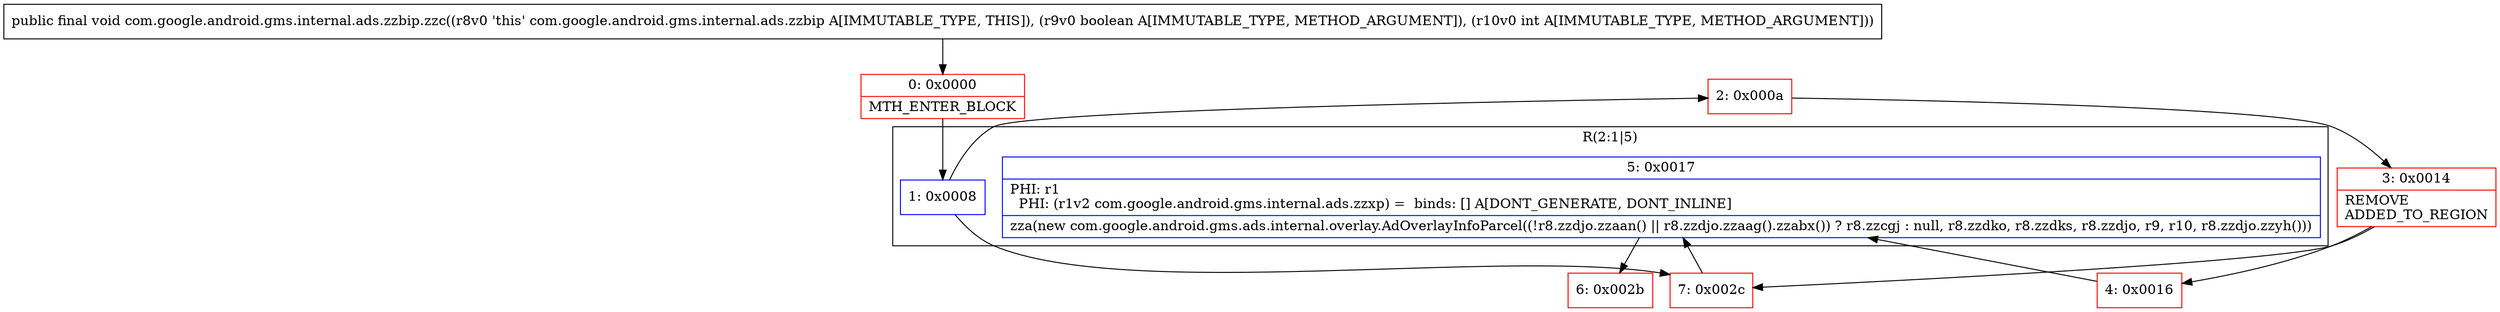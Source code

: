 digraph "CFG forcom.google.android.gms.internal.ads.zzbip.zzc(ZI)V" {
subgraph cluster_Region_324554319 {
label = "R(2:1|5)";
node [shape=record,color=blue];
Node_1 [shape=record,label="{1\:\ 0x0008}"];
Node_5 [shape=record,label="{5\:\ 0x0017|PHI: r1 \l  PHI: (r1v2 com.google.android.gms.internal.ads.zzxp) =  binds: [] A[DONT_GENERATE, DONT_INLINE]\l|zza(new com.google.android.gms.ads.internal.overlay.AdOverlayInfoParcel((!r8.zzdjo.zzaan() \|\| r8.zzdjo.zzaag().zzabx()) ? r8.zzcgj : null, r8.zzdko, r8.zzdks, r8.zzdjo, r9, r10, r8.zzdjo.zzyh()))\l}"];
}
Node_0 [shape=record,color=red,label="{0\:\ 0x0000|MTH_ENTER_BLOCK\l}"];
Node_2 [shape=record,color=red,label="{2\:\ 0x000a}"];
Node_3 [shape=record,color=red,label="{3\:\ 0x0014|REMOVE\lADDED_TO_REGION\l}"];
Node_4 [shape=record,color=red,label="{4\:\ 0x0016}"];
Node_6 [shape=record,color=red,label="{6\:\ 0x002b}"];
Node_7 [shape=record,color=red,label="{7\:\ 0x002c}"];
MethodNode[shape=record,label="{public final void com.google.android.gms.internal.ads.zzbip.zzc((r8v0 'this' com.google.android.gms.internal.ads.zzbip A[IMMUTABLE_TYPE, THIS]), (r9v0 boolean A[IMMUTABLE_TYPE, METHOD_ARGUMENT]), (r10v0 int A[IMMUTABLE_TYPE, METHOD_ARGUMENT])) }"];
MethodNode -> Node_0;
Node_1 -> Node_2;
Node_1 -> Node_7;
Node_5 -> Node_6;
Node_0 -> Node_1;
Node_2 -> Node_3;
Node_3 -> Node_4;
Node_3 -> Node_7;
Node_4 -> Node_5;
Node_7 -> Node_5;
}

